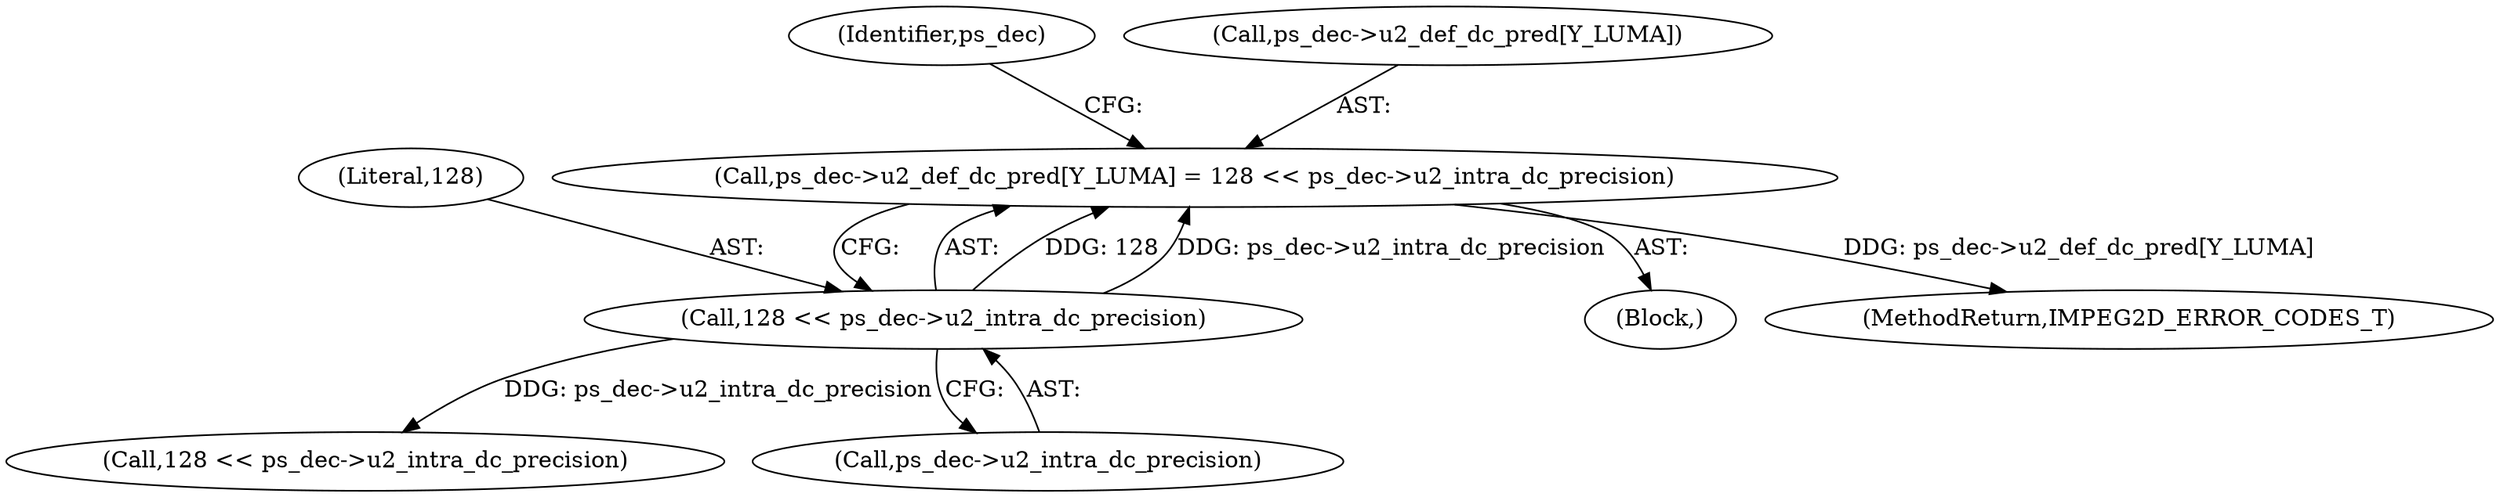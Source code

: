 digraph "0_Android_ffab15eb80630dc799eb410855c93525b75233c3_5@array" {
"1000236" [label="(Call,ps_dec->u2_def_dc_pred[Y_LUMA] = 128 << ps_dec->u2_intra_dc_precision)"];
"1000242" [label="(Call,128 << ps_dec->u2_intra_dc_precision)"];
"1000296" [label="(MethodReturn,IMPEG2D_ERROR_CODES_T)"];
"1000236" [label="(Call,ps_dec->u2_def_dc_pred[Y_LUMA] = 128 << ps_dec->u2_intra_dc_precision)"];
"1000243" [label="(Literal,128)"];
"1000253" [label="(Call,128 << ps_dec->u2_intra_dc_precision)"];
"1000244" [label="(Call,ps_dec->u2_intra_dc_precision)"];
"1000122" [label="(Block,)"];
"1000250" [label="(Identifier,ps_dec)"];
"1000242" [label="(Call,128 << ps_dec->u2_intra_dc_precision)"];
"1000237" [label="(Call,ps_dec->u2_def_dc_pred[Y_LUMA])"];
"1000236" -> "1000122"  [label="AST: "];
"1000236" -> "1000242"  [label="CFG: "];
"1000237" -> "1000236"  [label="AST: "];
"1000242" -> "1000236"  [label="AST: "];
"1000250" -> "1000236"  [label="CFG: "];
"1000236" -> "1000296"  [label="DDG: ps_dec->u2_def_dc_pred[Y_LUMA]"];
"1000242" -> "1000236"  [label="DDG: 128"];
"1000242" -> "1000236"  [label="DDG: ps_dec->u2_intra_dc_precision"];
"1000242" -> "1000244"  [label="CFG: "];
"1000243" -> "1000242"  [label="AST: "];
"1000244" -> "1000242"  [label="AST: "];
"1000242" -> "1000253"  [label="DDG: ps_dec->u2_intra_dc_precision"];
}
